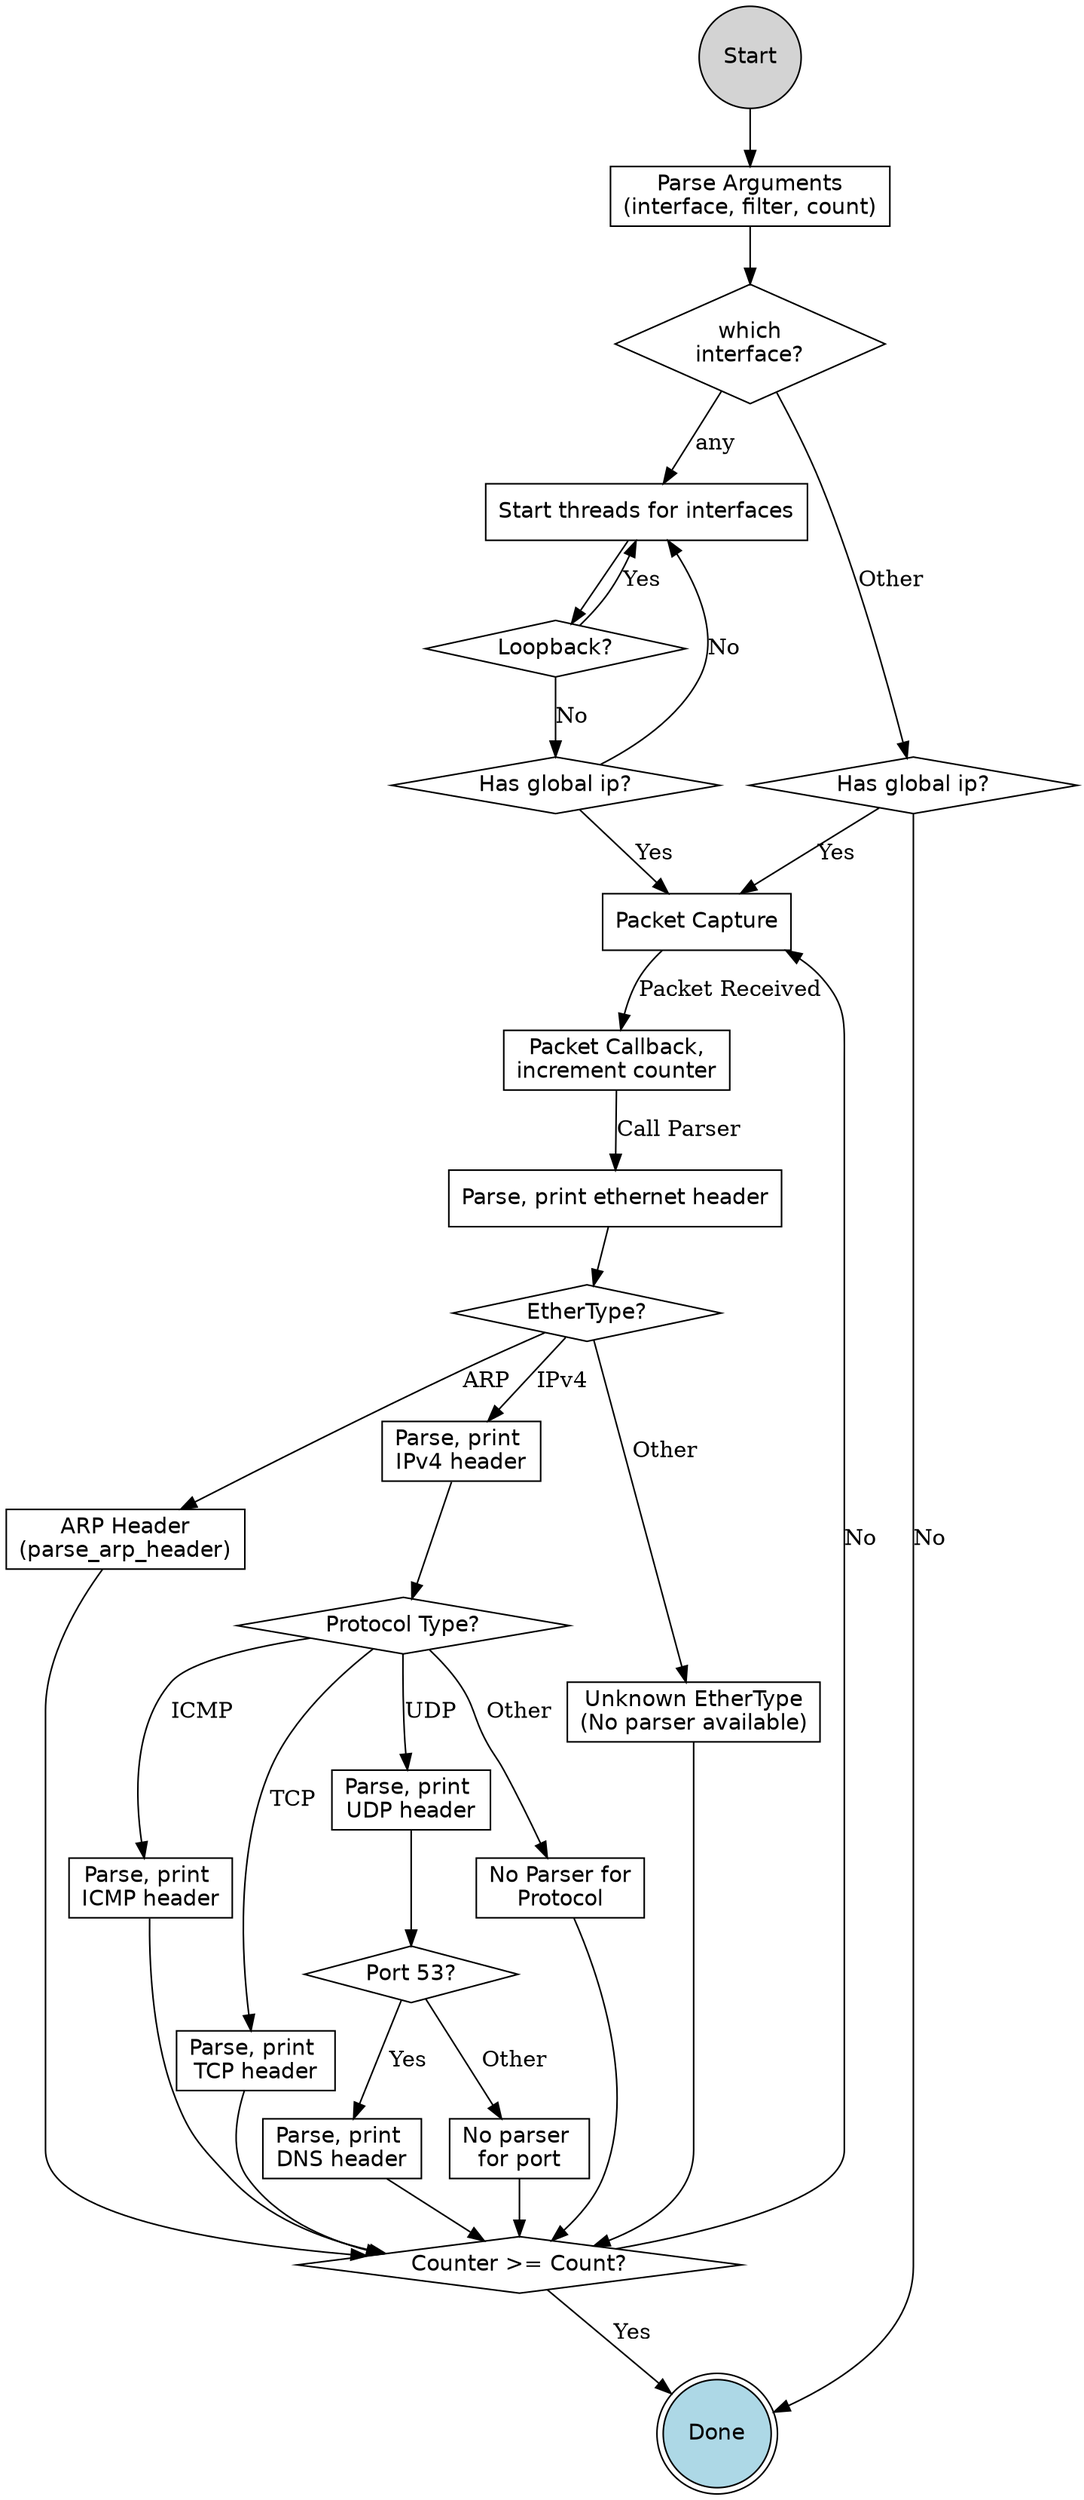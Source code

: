 digraph PacketParserStateDiagram {
  rankdir=TB;
  node [fontname="Helvetica"];

  start [label="Start", shape=circle, style=filled, fillcolor=lightgray];
  parse_args [label="Parse Arguments\n(interface, filter, count)", shape=box];
  capture_on_all_interfaces [label="Start threads for interfaces", shape=box];
  capture_packets [label="Packet Capture", shape=box];
  pkt_callback [label="Packet Callback,\nincrement counter", shape=box];
  parse_eth [label="Parse, print ethernet header", shape=box];

  has_global_ip [label="Has global ip?", shape="diamond"];
  has_global_ip_other [label="Has global ip?", shape="diamond"];
  is_loopback [label="Loopback?", shape="diamond"];
  interface_decision [label="which\ninterface?", shape=diamond];
  eth_decision [label="EtherType?", shape=diamond];
  count_decision [label="Counter >= Count?", shape=diamond];


  arp [label="ARP Header\n(parse_arp_header)", shape=box];
  ipv4 [label="Parse, print \nIPv4 header", shape=box];
  unknown [label="Unknown EtherType\n(No parser available)", shape=box];


  ip_decision [label="Protocol Type?", shape=diamond];


  icmp [label="Parse, print \nICMP header", shape=box];
  tcp [label="Parse, print \nTCP header", shape=box];
  udp [label="Parse, print \nUDP header", shape=box];
  no_proto [label="No Parser for\nProtocol", shape=box];


  udp_decision [label="Port 53?", shape=diamond];
  dns [label="Parse, print \nDNS header", shape=box];
  no_port_parse [label="No parser \nfor port", shape=box];


  done [label="Done", shape=doublecircle, style=filled, fillcolor=lightblue];


  start -> parse_args;
  parse_args -> interface_decision;
  interface_decision -> capture_on_all_interfaces [label="any"];
  interface_decision -> has_global_ip_other [label="Other"];
  has_global_ip_other -> done [label="No"];
  has_global_ip_other -> capture_packets [label="Yes"];
  capture_on_all_interfaces -> is_loopback;
  is_loopback -> has_global_ip [label="No"];
  is_loopback -> capture_on_all_interfaces [label="Yes"];
  has_global_ip -> capture_packets [label="Yes"];
  has_global_ip -> capture_on_all_interfaces [label="No"];
  capture_packets -> pkt_callback [label="Packet Received"];
  pkt_callback -> parse_eth [label="Call Parser"];


  parse_eth -> eth_decision;
  eth_decision -> arp [label="ARP"];
  eth_decision -> ipv4 [label="IPv4"];
  eth_decision -> unknown [label="Other"];


  ipv4 -> ip_decision;
  ip_decision -> icmp [label="ICMP"];
  ip_decision -> tcp [label="TCP"];
  ip_decision -> udp [label="UDP"];
  ip_decision -> no_proto[label="Other"];


  udp -> udp_decision;
  udp_decision -> dns [label="Yes"];
  udp_decision -> no_port_parse [label="Other"];


  no_port_parse -> count_decision;
  arp -> count_decision;
  icmp -> count_decision;
  tcp -> count_decision;
  no_proto -> count_decision;
  dns -> count_decision;
  unknown -> count_decision;

  count_decision -> done [label="Yes"];
  count_decision -> capture_packets [label="No"];

  size="25,25";

}
